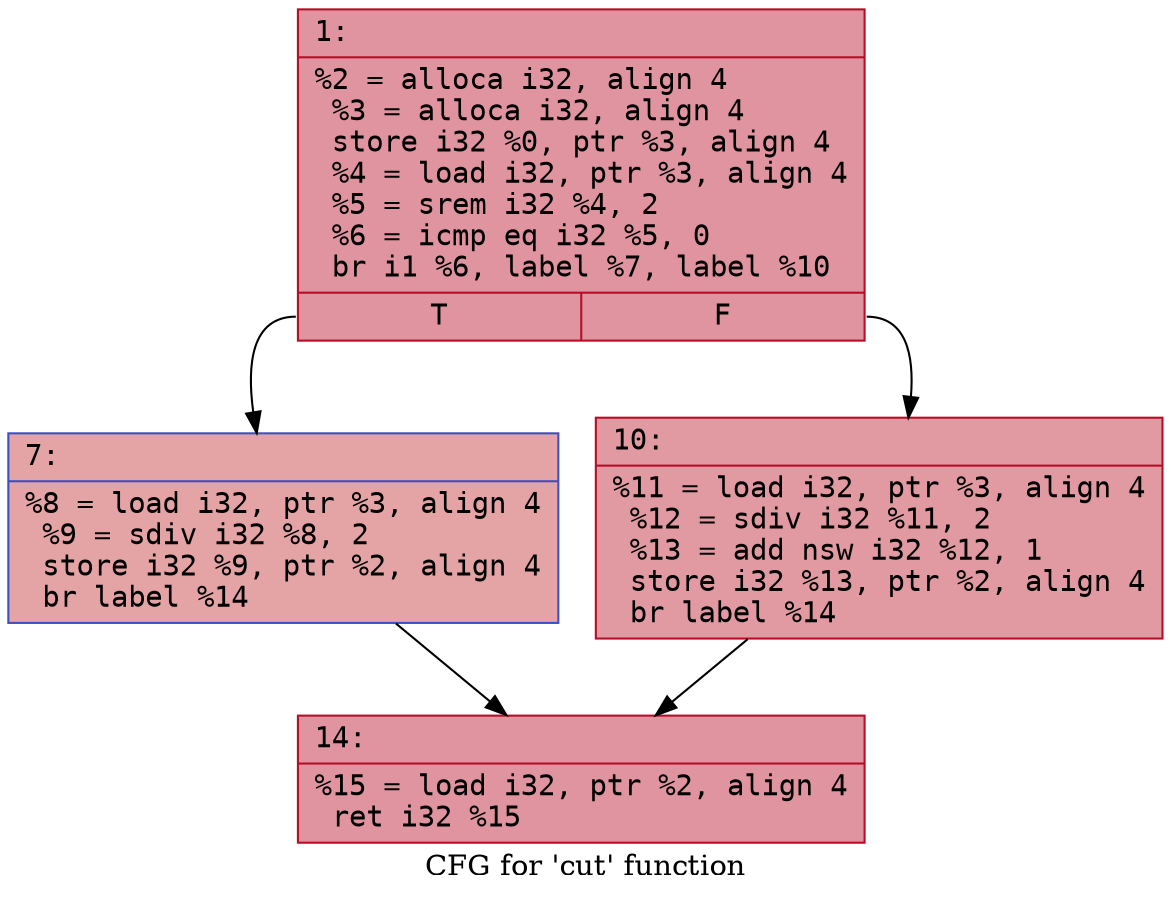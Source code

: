 digraph "CFG for 'cut' function" {
	label="CFG for 'cut' function";

	Node0x600002028a50 [shape=record,color="#b70d28ff", style=filled, fillcolor="#b70d2870" fontname="Courier",label="{1:\l|  %2 = alloca i32, align 4\l  %3 = alloca i32, align 4\l  store i32 %0, ptr %3, align 4\l  %4 = load i32, ptr %3, align 4\l  %5 = srem i32 %4, 2\l  %6 = icmp eq i32 %5, 0\l  br i1 %6, label %7, label %10\l|{<s0>T|<s1>F}}"];
	Node0x600002028a50:s0 -> Node0x600002028aa0[tooltip="1 -> 7\nProbability 37.50%" ];
	Node0x600002028a50:s1 -> Node0x600002028af0[tooltip="1 -> 10\nProbability 62.50%" ];
	Node0x600002028aa0 [shape=record,color="#3d50c3ff", style=filled, fillcolor="#c32e3170" fontname="Courier",label="{7:\l|  %8 = load i32, ptr %3, align 4\l  %9 = sdiv i32 %8, 2\l  store i32 %9, ptr %2, align 4\l  br label %14\l}"];
	Node0x600002028aa0 -> Node0x600002028b40[tooltip="7 -> 14\nProbability 100.00%" ];
	Node0x600002028af0 [shape=record,color="#b70d28ff", style=filled, fillcolor="#bb1b2c70" fontname="Courier",label="{10:\l|  %11 = load i32, ptr %3, align 4\l  %12 = sdiv i32 %11, 2\l  %13 = add nsw i32 %12, 1\l  store i32 %13, ptr %2, align 4\l  br label %14\l}"];
	Node0x600002028af0 -> Node0x600002028b40[tooltip="10 -> 14\nProbability 100.00%" ];
	Node0x600002028b40 [shape=record,color="#b70d28ff", style=filled, fillcolor="#b70d2870" fontname="Courier",label="{14:\l|  %15 = load i32, ptr %2, align 4\l  ret i32 %15\l}"];
}
